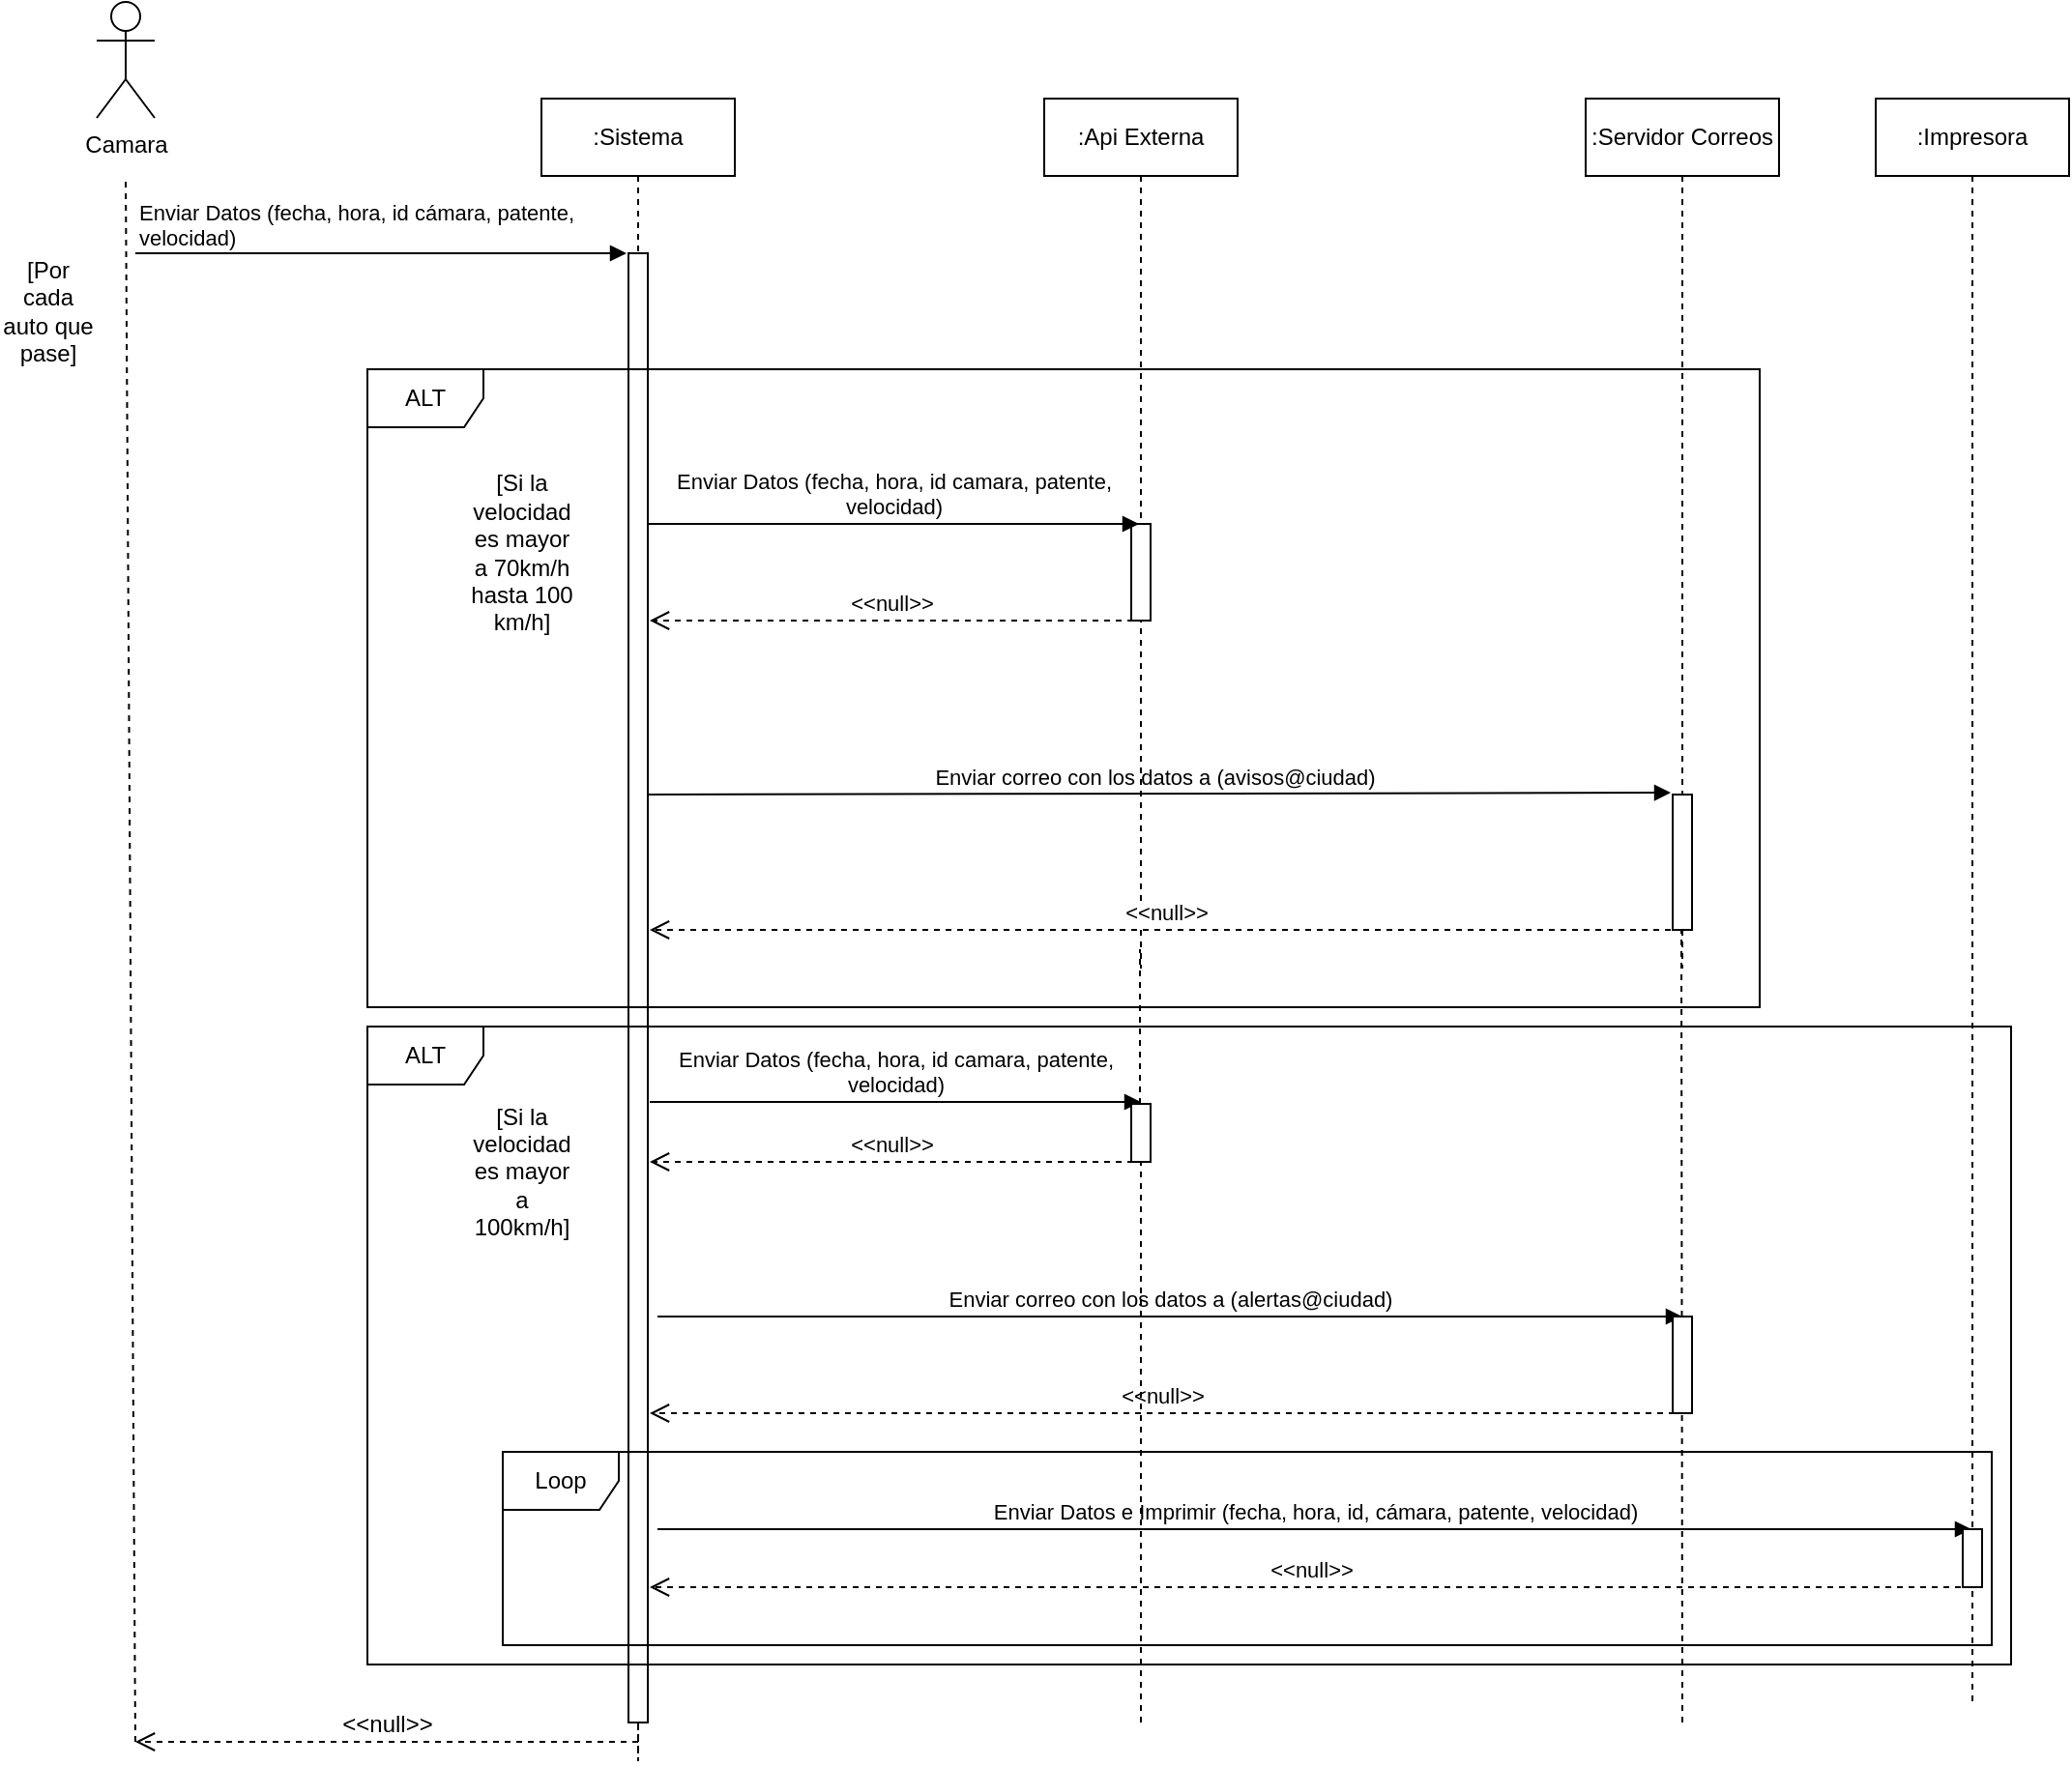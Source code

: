 <mxfile version="20.5.1" type="github">
  <diagram id="kgpKYQtTHZ0yAKxKKP6v" name="Page-1">
    <mxGraphModel dx="1022" dy="468" grid="1" gridSize="10" guides="1" tooltips="1" connect="1" arrows="1" fold="1" page="1" pageScale="1" pageWidth="850" pageHeight="1100" math="0" shadow="0">
      <root>
        <mxCell id="0" />
        <mxCell id="1" parent="0" />
        <mxCell id="IWXjz15hpdKIAv0XJfjp-1" value="Camara" style="shape=umlActor;verticalLabelPosition=bottom;verticalAlign=top;html=1;outlineConnect=0;" vertex="1" parent="1">
          <mxGeometry x="50" y="70" width="30" height="60" as="geometry" />
        </mxCell>
        <mxCell id="IWXjz15hpdKIAv0XJfjp-5" value="" style="endArrow=none;dashed=1;html=1;rounded=0;" edge="1" parent="1">
          <mxGeometry width="50" height="50" relative="1" as="geometry">
            <mxPoint x="70" y="970" as="sourcePoint" />
            <mxPoint x="65" y="160" as="targetPoint" />
          </mxGeometry>
        </mxCell>
        <mxCell id="IWXjz15hpdKIAv0XJfjp-8" value=":Sistema&lt;br&gt;" style="shape=umlLifeline;perimeter=lifelinePerimeter;whiteSpace=wrap;html=1;container=1;collapsible=0;recursiveResize=0;outlineConnect=0;" vertex="1" parent="1">
          <mxGeometry x="280" y="120" width="100" height="840" as="geometry" />
        </mxCell>
        <mxCell id="IWXjz15hpdKIAv0XJfjp-21" value="Enviar correo con los datos a (avisos@ciudad)" style="html=1;verticalAlign=bottom;endArrow=block;rounded=0;entryX=-0.1;entryY=-0.014;entryDx=0;entryDy=0;entryPerimeter=0;" edge="1" parent="IWXjz15hpdKIAv0XJfjp-8" target="IWXjz15hpdKIAv0XJfjp-55">
          <mxGeometry width="80" relative="1" as="geometry">
            <mxPoint x="50" y="360" as="sourcePoint" />
            <mxPoint x="130" y="360" as="targetPoint" />
          </mxGeometry>
        </mxCell>
        <mxCell id="IWXjz15hpdKIAv0XJfjp-53" value="" style="html=1;points=[];perimeter=orthogonalPerimeter;" vertex="1" parent="IWXjz15hpdKIAv0XJfjp-8">
          <mxGeometry x="45" y="80" width="10" height="760" as="geometry" />
        </mxCell>
        <mxCell id="IWXjz15hpdKIAv0XJfjp-10" value="" style="endArrow=block;endFill=1;html=1;edgeStyle=orthogonalEdgeStyle;align=left;verticalAlign=top;rounded=0;" edge="1" parent="1">
          <mxGeometry x="-1" relative="1" as="geometry">
            <mxPoint x="70" y="200" as="sourcePoint" />
            <mxPoint x="324" y="200" as="targetPoint" />
          </mxGeometry>
        </mxCell>
        <mxCell id="IWXjz15hpdKIAv0XJfjp-11" value="Enviar Datos (fecha, hora, id cámara, patente,&lt;br&gt;velocidad)" style="edgeLabel;resizable=0;html=1;align=left;verticalAlign=bottom;" connectable="0" vertex="1" parent="IWXjz15hpdKIAv0XJfjp-10">
          <mxGeometry x="-1" relative="1" as="geometry" />
        </mxCell>
        <mxCell id="IWXjz15hpdKIAv0XJfjp-15" value=":Api Externa" style="shape=umlLifeline;perimeter=lifelinePerimeter;whiteSpace=wrap;html=1;container=1;collapsible=0;recursiveResize=0;outlineConnect=0;" vertex="1" parent="1">
          <mxGeometry x="540" y="120" width="100" height="450" as="geometry" />
        </mxCell>
        <mxCell id="IWXjz15hpdKIAv0XJfjp-19" value="&amp;lt;&amp;lt;null&amp;gt;&amp;gt;" style="html=1;verticalAlign=bottom;endArrow=open;dashed=1;endSize=8;rounded=0;" edge="1" parent="IWXjz15hpdKIAv0XJfjp-15">
          <mxGeometry relative="1" as="geometry">
            <mxPoint x="46" y="270" as="sourcePoint" />
            <mxPoint x="-204" y="270" as="targetPoint" />
          </mxGeometry>
        </mxCell>
        <mxCell id="IWXjz15hpdKIAv0XJfjp-54" value="" style="html=1;points=[];perimeter=orthogonalPerimeter;strokeColor=default;fontFamily=Helvetica;fontSize=12;fontColor=default;fillColor=default;" vertex="1" parent="IWXjz15hpdKIAv0XJfjp-15">
          <mxGeometry x="45" y="220" width="10" height="50" as="geometry" />
        </mxCell>
        <mxCell id="IWXjz15hpdKIAv0XJfjp-18" value="Enviar Datos (fecha, hora, id camara, patente, &lt;br&gt;velocidad)" style="html=1;verticalAlign=bottom;endArrow=block;rounded=0;entryX=0.5;entryY=0.1;entryDx=0;entryDy=0;entryPerimeter=0;" edge="1" parent="1">
          <mxGeometry width="80" relative="1" as="geometry">
            <mxPoint x="335" y="340" as="sourcePoint" />
            <mxPoint x="589" y="340" as="targetPoint" />
          </mxGeometry>
        </mxCell>
        <mxCell id="IWXjz15hpdKIAv0XJfjp-20" value=":Servidor Correos" style="shape=umlLifeline;perimeter=lifelinePerimeter;whiteSpace=wrap;html=1;container=1;collapsible=0;recursiveResize=0;outlineConnect=0;" vertex="1" parent="1">
          <mxGeometry x="820" y="120" width="100" height="450" as="geometry" />
        </mxCell>
        <mxCell id="IWXjz15hpdKIAv0XJfjp-22" value="&amp;lt;&amp;lt;null&amp;gt;&amp;gt;" style="html=1;verticalAlign=bottom;endArrow=open;dashed=1;endSize=8;rounded=0;" edge="1" parent="IWXjz15hpdKIAv0XJfjp-20">
          <mxGeometry relative="1" as="geometry">
            <mxPoint x="50" y="430" as="sourcePoint" />
            <mxPoint x="-484" y="430" as="targetPoint" />
          </mxGeometry>
        </mxCell>
        <mxCell id="IWXjz15hpdKIAv0XJfjp-55" value="" style="html=1;points=[];perimeter=orthogonalPerimeter;strokeColor=default;fontFamily=Helvetica;fontSize=12;fontColor=default;fillColor=default;" vertex="1" parent="IWXjz15hpdKIAv0XJfjp-20">
          <mxGeometry x="45" y="360" width="10" height="70" as="geometry" />
        </mxCell>
        <mxCell id="IWXjz15hpdKIAv0XJfjp-25" value="[Si la velocidad es mayor a 70km/h hasta 100 km/h]" style="text;html=1;strokeColor=none;fillColor=none;align=center;verticalAlign=middle;whiteSpace=wrap;rounded=0;" vertex="1" parent="1">
          <mxGeometry x="240" y="340" width="60" height="30" as="geometry" />
        </mxCell>
        <mxCell id="IWXjz15hpdKIAv0XJfjp-13" value="[Por cada auto que pase]" style="text;html=1;strokeColor=none;fillColor=none;align=center;verticalAlign=middle;whiteSpace=wrap;rounded=0;" vertex="1" parent="1">
          <mxGeometry y="220" width="50" height="20" as="geometry" />
        </mxCell>
        <mxCell id="IWXjz15hpdKIAv0XJfjp-30" value=":Impresora" style="shape=umlLifeline;perimeter=lifelinePerimeter;whiteSpace=wrap;html=1;container=1;collapsible=0;recursiveResize=0;outlineConnect=0;" vertex="1" parent="1">
          <mxGeometry x="970" y="120" width="100" height="830" as="geometry" />
        </mxCell>
        <mxCell id="IWXjz15hpdKIAv0XJfjp-46" value="&amp;lt;&amp;lt;null&amp;gt;&amp;gt;" style="html=1;verticalAlign=bottom;endArrow=open;dashed=1;endSize=8;rounded=0;exitX=0.5;exitY=1;exitDx=0;exitDy=0;exitPerimeter=0;" edge="1" parent="IWXjz15hpdKIAv0XJfjp-30" source="IWXjz15hpdKIAv0XJfjp-51">
          <mxGeometry relative="1" as="geometry">
            <mxPoint x="36" y="770" as="sourcePoint" />
            <mxPoint x="-634" y="770" as="targetPoint" />
          </mxGeometry>
        </mxCell>
        <mxCell id="IWXjz15hpdKIAv0XJfjp-35" value="" style="endArrow=none;dashed=1;html=1;rounded=0;startArrow=none;" edge="1" parent="1" source="IWXjz15hpdKIAv0XJfjp-56">
          <mxGeometry width="50" height="50" relative="1" as="geometry">
            <mxPoint x="589.5" y="920" as="sourcePoint" />
            <mxPoint x="589.5" y="560" as="targetPoint" />
          </mxGeometry>
        </mxCell>
        <mxCell id="IWXjz15hpdKIAv0XJfjp-36" value="" style="endArrow=none;dashed=1;html=1;rounded=0;" edge="1" parent="1">
          <mxGeometry width="50" height="50" relative="1" as="geometry">
            <mxPoint x="870" y="960" as="sourcePoint" />
            <mxPoint x="869.5" y="550" as="targetPoint" />
          </mxGeometry>
        </mxCell>
        <mxCell id="IWXjz15hpdKIAv0XJfjp-40" value="Enviar Datos (fecha, hora, id camara, patente, &lt;br&gt;velocidad)" style="html=1;verticalAlign=bottom;endArrow=block;rounded=0;" edge="1" parent="1">
          <mxGeometry width="80" relative="1" as="geometry">
            <mxPoint x="336" y="639" as="sourcePoint" />
            <mxPoint x="590" y="639" as="targetPoint" />
          </mxGeometry>
        </mxCell>
        <mxCell id="IWXjz15hpdKIAv0XJfjp-41" value="&amp;lt;&amp;lt;null&amp;gt;&amp;gt;" style="html=1;verticalAlign=bottom;endArrow=open;dashed=1;endSize=8;rounded=0;" edge="1" parent="1">
          <mxGeometry relative="1" as="geometry">
            <mxPoint x="586" y="670" as="sourcePoint" />
            <mxPoint x="336" y="670" as="targetPoint" />
          </mxGeometry>
        </mxCell>
        <mxCell id="IWXjz15hpdKIAv0XJfjp-43" value="Enviar correo con los datos a (alertas@ciudad)" style="html=1;verticalAlign=bottom;endArrow=block;rounded=0;" edge="1" parent="1">
          <mxGeometry width="80" relative="1" as="geometry">
            <mxPoint x="340" y="750" as="sourcePoint" />
            <mxPoint x="870" y="750" as="targetPoint" />
          </mxGeometry>
        </mxCell>
        <mxCell id="IWXjz15hpdKIAv0XJfjp-44" value="&amp;lt;&amp;lt;null&amp;gt;&amp;gt;" style="html=1;verticalAlign=bottom;endArrow=open;dashed=1;endSize=8;rounded=0;" edge="1" parent="1">
          <mxGeometry relative="1" as="geometry">
            <mxPoint x="866" y="800" as="sourcePoint" />
            <mxPoint x="336" y="800" as="targetPoint" />
          </mxGeometry>
        </mxCell>
        <mxCell id="IWXjz15hpdKIAv0XJfjp-45" value="Enviar Datos e Imprimir (fecha, hora, id, cámara, patente, velocidad)" style="html=1;verticalAlign=bottom;endArrow=block;rounded=0;" edge="1" parent="1" target="IWXjz15hpdKIAv0XJfjp-30">
          <mxGeometry width="80" relative="1" as="geometry">
            <mxPoint x="340" y="860" as="sourcePoint" />
            <mxPoint x="410" y="860" as="targetPoint" />
          </mxGeometry>
        </mxCell>
        <mxCell id="IWXjz15hpdKIAv0XJfjp-49" value="[Si la velocidad es mayor a 100km/h]" style="text;html=1;strokeColor=none;fillColor=none;align=center;verticalAlign=middle;whiteSpace=wrap;rounded=0;" vertex="1" parent="1">
          <mxGeometry x="240" y="660" width="60" height="30" as="geometry" />
        </mxCell>
        <mxCell id="IWXjz15hpdKIAv0XJfjp-50" value="" style="html=1;points=[];perimeter=orthogonalPerimeter;" vertex="1" parent="1">
          <mxGeometry x="865" y="750" width="10" height="50" as="geometry" />
        </mxCell>
        <mxCell id="IWXjz15hpdKIAv0XJfjp-51" value="" style="html=1;points=[];perimeter=orthogonalPerimeter;" vertex="1" parent="1">
          <mxGeometry x="1015" y="860" width="10" height="30" as="geometry" />
        </mxCell>
        <mxCell id="IWXjz15hpdKIAv0XJfjp-56" value="" style="html=1;points=[];perimeter=orthogonalPerimeter;strokeColor=default;fontFamily=Helvetica;fontSize=12;fontColor=default;fillColor=default;" vertex="1" parent="1">
          <mxGeometry x="585" y="640" width="10" height="30" as="geometry" />
        </mxCell>
        <mxCell id="IWXjz15hpdKIAv0XJfjp-57" value="" style="endArrow=none;dashed=1;html=1;rounded=0;" edge="1" parent="1" target="IWXjz15hpdKIAv0XJfjp-56">
          <mxGeometry width="50" height="50" relative="1" as="geometry">
            <mxPoint x="590" y="960" as="sourcePoint" />
            <mxPoint x="589.5" y="560" as="targetPoint" />
          </mxGeometry>
        </mxCell>
        <mxCell id="IWXjz15hpdKIAv0XJfjp-59" value="" style="endArrow=none;dashed=1;html=1;rounded=0;fontFamily=Helvetica;fontSize=12;fontColor=default;" edge="1" parent="1">
          <mxGeometry width="50" height="50" relative="1" as="geometry">
            <mxPoint x="330" y="960" as="sourcePoint" />
            <mxPoint x="330" y="960" as="targetPoint" />
            <Array as="points">
              <mxPoint x="330" y="980" />
            </Array>
          </mxGeometry>
        </mxCell>
        <mxCell id="IWXjz15hpdKIAv0XJfjp-60" value="&amp;lt;&amp;lt;null&amp;gt;&amp;gt;" style="html=1;verticalAlign=bottom;endArrow=open;dashed=1;endSize=8;rounded=0;fontFamily=Helvetica;fontSize=12;fontColor=default;" edge="1" parent="1">
          <mxGeometry relative="1" as="geometry">
            <mxPoint x="330" y="970" as="sourcePoint" />
            <mxPoint x="70" y="970" as="targetPoint" />
          </mxGeometry>
        </mxCell>
        <mxCell id="IWXjz15hpdKIAv0XJfjp-61" value="ALT" style="shape=umlFrame;whiteSpace=wrap;html=1;strokeColor=default;fontFamily=Helvetica;fontSize=12;fontColor=default;fillColor=default;" vertex="1" parent="1">
          <mxGeometry x="190" y="260" width="720" height="330" as="geometry" />
        </mxCell>
        <mxCell id="IWXjz15hpdKIAv0XJfjp-64" value="ALT" style="shape=umlFrame;whiteSpace=wrap;html=1;strokeColor=default;fontFamily=Helvetica;fontSize=12;fontColor=default;fillColor=default;" vertex="1" parent="1">
          <mxGeometry x="190" y="600" width="850" height="330" as="geometry" />
        </mxCell>
        <mxCell id="IWXjz15hpdKIAv0XJfjp-65" value="Loop" style="shape=umlFrame;whiteSpace=wrap;html=1;strokeColor=default;fontFamily=Helvetica;fontSize=12;fontColor=default;fillColor=default;" vertex="1" parent="1">
          <mxGeometry x="260" y="820" width="770" height="100" as="geometry" />
        </mxCell>
      </root>
    </mxGraphModel>
  </diagram>
</mxfile>

